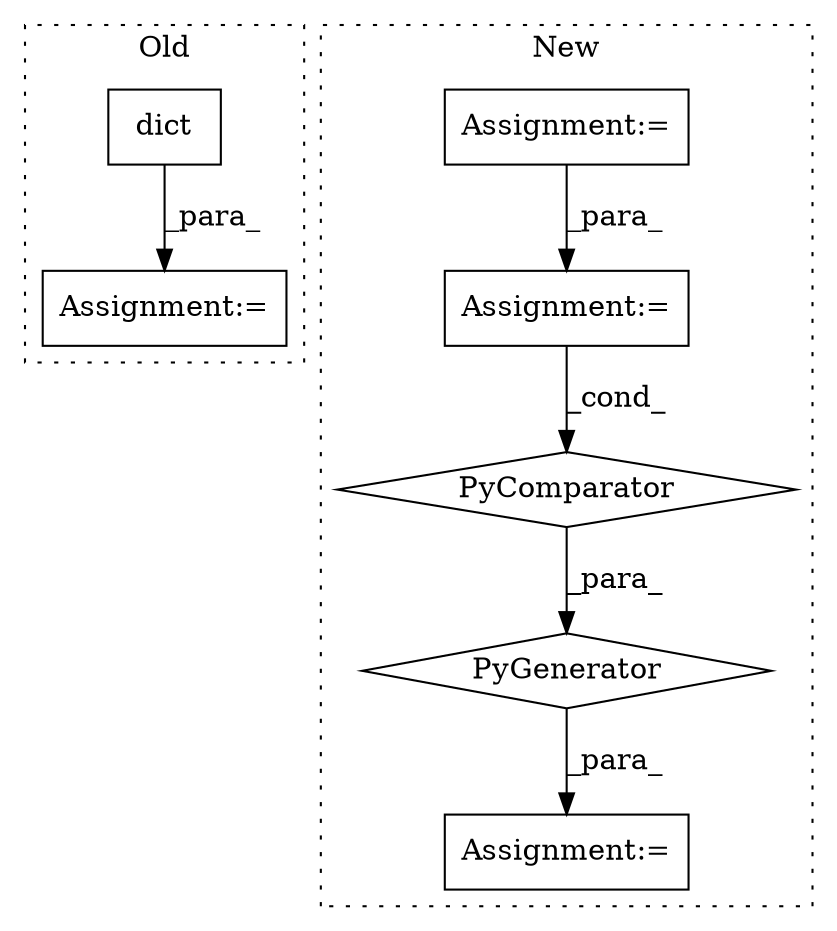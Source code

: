 digraph G {
subgraph cluster0 {
1 [label="dict" a="32" s="1929,1940" l="5,1" shape="box"];
7 [label="Assignment:=" a="7" s="1928" l="1" shape="box"];
label = "Old";
style="dotted";
}
subgraph cluster1 {
2 [label="PyGenerator" a="107" s="2031" l="127" shape="diamond"];
3 [label="Assignment:=" a="7" s="1976" l="1" shape="box"];
4 [label="PyComparator" a="113" s="2093" l="59" shape="diamond"];
5 [label="Assignment:=" a="7" s="2012" l="1" shape="box"];
6 [label="Assignment:=" a="7" s="1691" l="2" shape="box"];
label = "New";
style="dotted";
}
1 -> 7 [label="_para_"];
2 -> 5 [label="_para_"];
3 -> 4 [label="_cond_"];
4 -> 2 [label="_para_"];
6 -> 3 [label="_para_"];
}